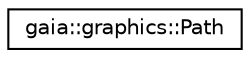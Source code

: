 digraph G
{
  edge [fontname="Helvetica",fontsize="10",labelfontname="Helvetica",labelfontsize="10"];
  node [fontname="Helvetica",fontsize="10",shape=record];
  rankdir=LR;
  Node1 [label="gaia::graphics::Path",height=0.2,width=0.4,color="black", fillcolor="white", style="filled",URL="$df/de8/classgaia_1_1graphics_1_1_path.html",tooltip="The Path class encapsulates compound (multiple contour) geometric paths consisting of straight line s..."];
}
